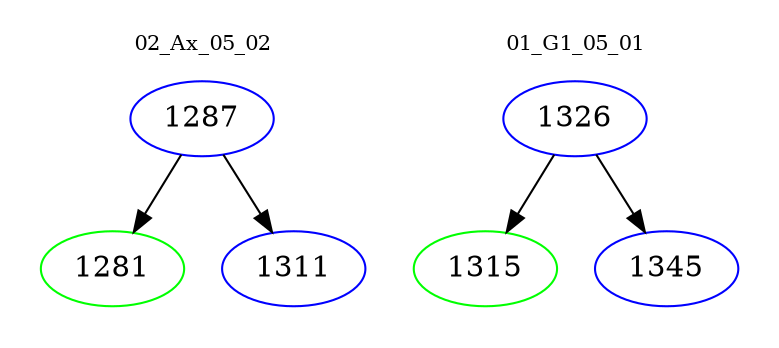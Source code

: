 digraph{
subgraph cluster_0 {
color = white
label = "02_Ax_05_02";
fontsize=10;
T0_1287 [label="1287", color="blue"]
T0_1287 -> T0_1281 [color="black"]
T0_1281 [label="1281", color="green"]
T0_1287 -> T0_1311 [color="black"]
T0_1311 [label="1311", color="blue"]
}
subgraph cluster_1 {
color = white
label = "01_G1_05_01";
fontsize=10;
T1_1326 [label="1326", color="blue"]
T1_1326 -> T1_1315 [color="black"]
T1_1315 [label="1315", color="green"]
T1_1326 -> T1_1345 [color="black"]
T1_1345 [label="1345", color="blue"]
}
}
